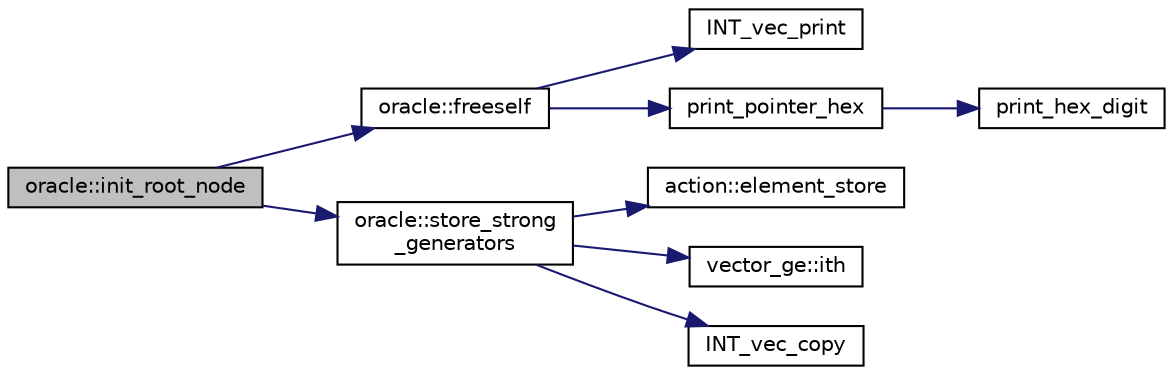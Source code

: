 digraph "oracle::init_root_node"
{
  edge [fontname="Helvetica",fontsize="10",labelfontname="Helvetica",labelfontsize="10"];
  node [fontname="Helvetica",fontsize="10",shape=record];
  rankdir="LR";
  Node6334 [label="oracle::init_root_node",height=0.2,width=0.4,color="black", fillcolor="grey75", style="filled", fontcolor="black"];
  Node6334 -> Node6335 [color="midnightblue",fontsize="10",style="solid",fontname="Helvetica"];
  Node6335 [label="oracle::freeself",height=0.2,width=0.4,color="black", fillcolor="white", style="filled",URL="$d7/da7/classoracle.html#a809f2f45c76a4289aca3d22d05fcacc1"];
  Node6335 -> Node6336 [color="midnightblue",fontsize="10",style="solid",fontname="Helvetica"];
  Node6336 [label="INT_vec_print",height=0.2,width=0.4,color="black", fillcolor="white", style="filled",URL="$df/dbf/sajeeb_8_c.html#a79a5901af0b47dd0d694109543c027fe"];
  Node6335 -> Node6337 [color="midnightblue",fontsize="10",style="solid",fontname="Helvetica"];
  Node6337 [label="print_pointer_hex",height=0.2,width=0.4,color="black", fillcolor="white", style="filled",URL="$d5/db4/io__and__os_8h.html#a32add94de62a1d910cc0fc35ed90ab48"];
  Node6337 -> Node6338 [color="midnightblue",fontsize="10",style="solid",fontname="Helvetica"];
  Node6338 [label="print_hex_digit",height=0.2,width=0.4,color="black", fillcolor="white", style="filled",URL="$d4/d74/util_8_c.html#a36c64a828eefed0a0cfdd6186ec92c31"];
  Node6334 -> Node6339 [color="midnightblue",fontsize="10",style="solid",fontname="Helvetica"];
  Node6339 [label="oracle::store_strong\l_generators",height=0.2,width=0.4,color="black", fillcolor="white", style="filled",URL="$d7/da7/classoracle.html#a905d0cad4b33515e581039ed8902b3be"];
  Node6339 -> Node6340 [color="midnightblue",fontsize="10",style="solid",fontname="Helvetica"];
  Node6340 [label="action::element_store",height=0.2,width=0.4,color="black", fillcolor="white", style="filled",URL="$d2/d86/classaction.html#ab969a7009cc85c12f988a18a06b5db64"];
  Node6339 -> Node6341 [color="midnightblue",fontsize="10",style="solid",fontname="Helvetica"];
  Node6341 [label="vector_ge::ith",height=0.2,width=0.4,color="black", fillcolor="white", style="filled",URL="$d4/d6e/classvector__ge.html#a1ff002e8b746a9beb119d57dcd4a15ff"];
  Node6339 -> Node6342 [color="midnightblue",fontsize="10",style="solid",fontname="Helvetica"];
  Node6342 [label="INT_vec_copy",height=0.2,width=0.4,color="black", fillcolor="white", style="filled",URL="$df/dbf/sajeeb_8_c.html#ac2d875e27e009af6ec04d17254d11075"];
}
